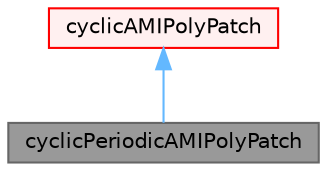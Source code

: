 digraph "cyclicPeriodicAMIPolyPatch"
{
 // LATEX_PDF_SIZE
  bgcolor="transparent";
  edge [fontname=Helvetica,fontsize=10,labelfontname=Helvetica,labelfontsize=10];
  node [fontname=Helvetica,fontsize=10,shape=box,height=0.2,width=0.4];
  Node1 [id="Node000001",label="cyclicPeriodicAMIPolyPatch",height=0.2,width=0.4,color="gray40", fillcolor="grey60", style="filled", fontcolor="black",tooltip="Cyclic patch for periodic Arbitrary Mesh Interface (AMI)"];
  Node2 -> Node1 [id="edge1_Node000001_Node000002",dir="back",color="steelblue1",style="solid",tooltip=" "];
  Node2 [id="Node000002",label="cyclicAMIPolyPatch",height=0.2,width=0.4,color="red", fillcolor="#FFF0F0", style="filled",URL="$classFoam_1_1cyclicAMIPolyPatch.html",tooltip="Cyclic patch for Arbitrary Mesh Interface (AMI)"];
}
